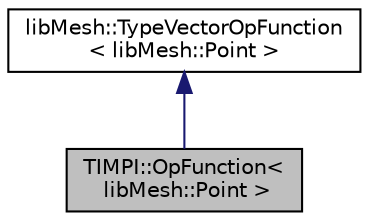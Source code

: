 digraph "TIMPI::OpFunction&lt; libMesh::Point &gt;"
{
 // INTERACTIVE_SVG=YES
  edge [fontname="Helvetica",fontsize="10",labelfontname="Helvetica",labelfontsize="10"];
  node [fontname="Helvetica",fontsize="10",shape=record];
  Node1 [label="TIMPI::OpFunction\<\l libMesh::Point \>",height=0.2,width=0.4,color="black", fillcolor="grey75", style="filled" fontcolor="black"];
  Node2 -> Node1 [dir="back",color="midnightblue",fontsize="10",style="solid",fontname="Helvetica"];
  Node2 [label="libMesh::TypeVectorOpFunction\l\< libMesh::Point \>",height=0.2,width=0.4,color="black", fillcolor="white", style="filled",URL="$classlibMesh_1_1TypeVectorOpFunction.html"];
}
